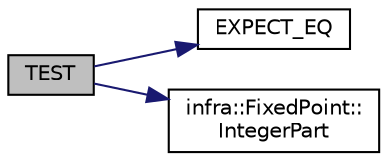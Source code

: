 digraph "TEST"
{
 // INTERACTIVE_SVG=YES
  edge [fontname="Helvetica",fontsize="10",labelfontname="Helvetica",labelfontsize="10"];
  node [fontname="Helvetica",fontsize="10",shape=record];
  rankdir="LR";
  Node3 [label="TEST",height=0.2,width=0.4,color="black", fillcolor="grey75", style="filled", fontcolor="black"];
  Node3 -> Node4 [color="midnightblue",fontsize="10",style="solid",fontname="Helvetica"];
  Node4 [label="EXPECT_EQ",height=0.2,width=0.4,color="black", fillcolor="white", style="filled",URL="$d6/def/_test_json_8cpp.html#a82745227e2f0a8edbb4ae630d88a8e86"];
  Node3 -> Node5 [color="midnightblue",fontsize="10",style="solid",fontname="Helvetica"];
  Node5 [label="infra::FixedPoint::\lIntegerPart",height=0.2,width=0.4,color="black", fillcolor="white", style="filled",URL="$da/d82/structinfra_1_1_fixed_point.html#acb395fa04675237437015ce71435f62c"];
}
